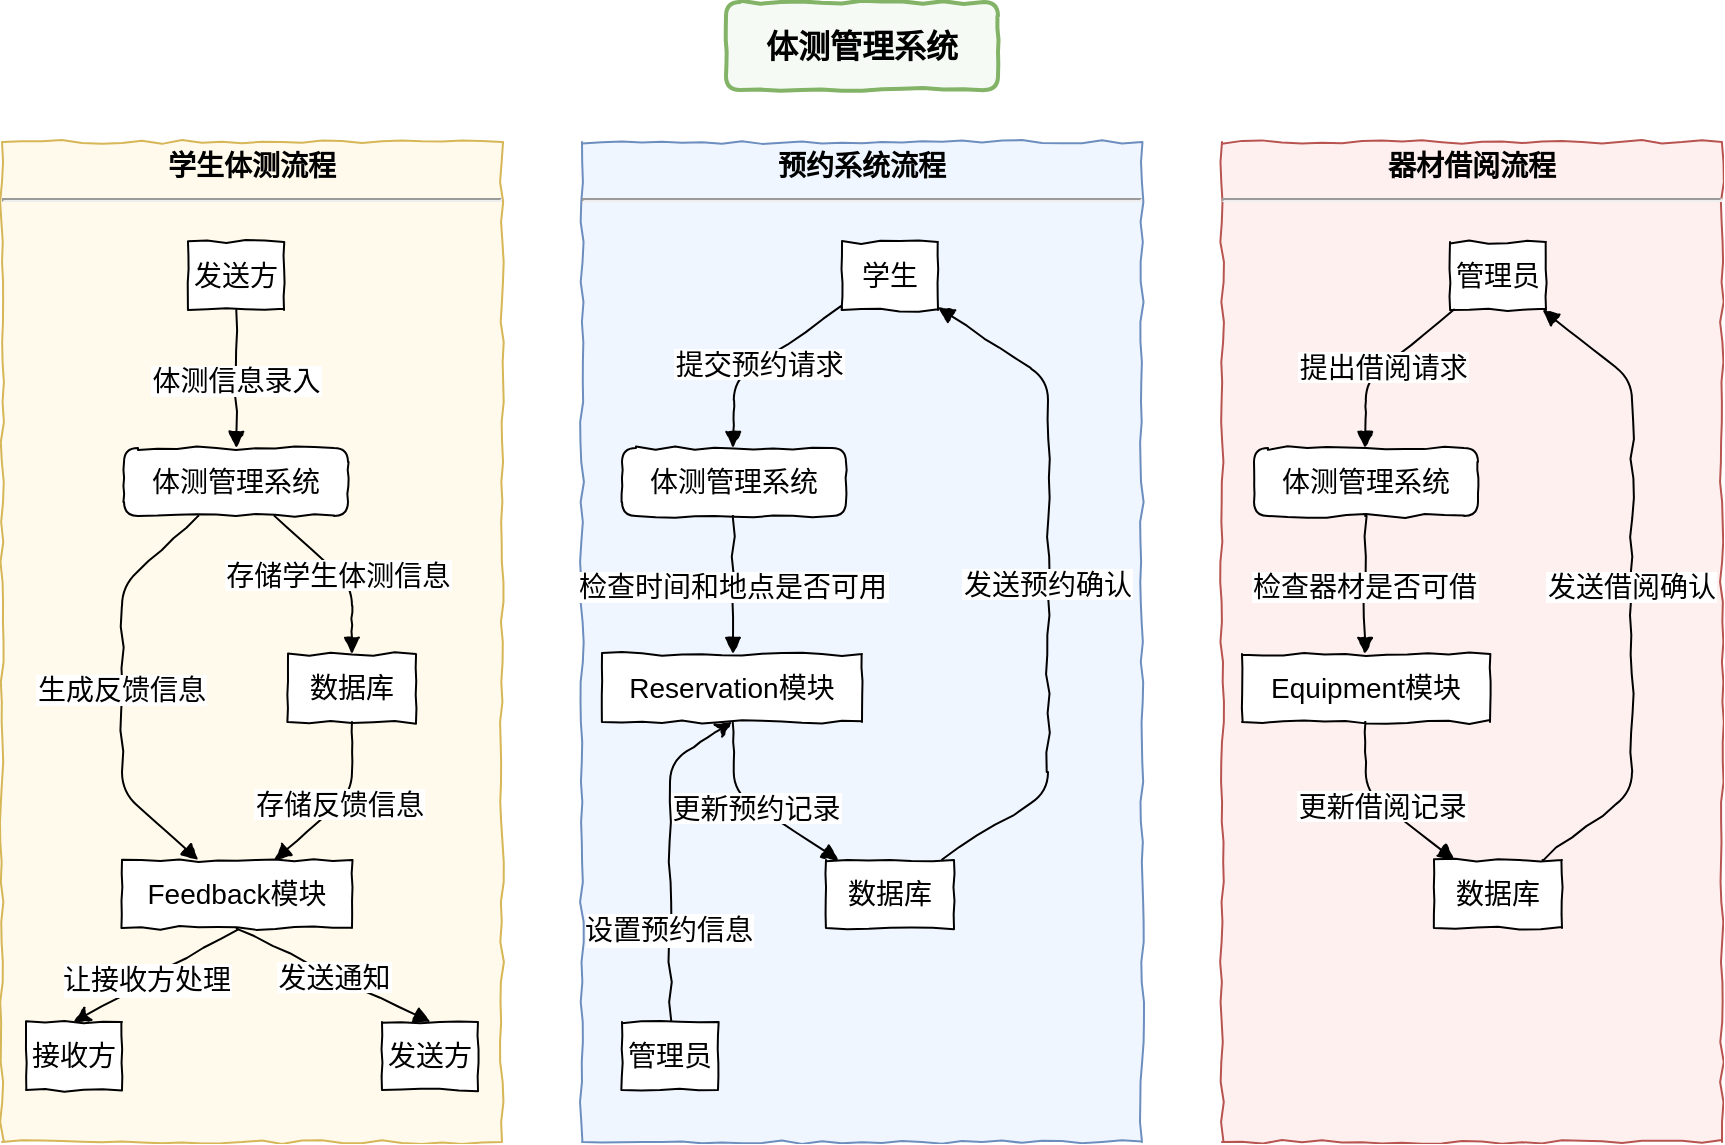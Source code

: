 <mxfile version="22.1.15" type="github">
  <diagram name="第 1 页" id="xN4XWGk8VC5ycQ_dfYP9">
    <mxGraphModel dx="1943" dy="1802" grid="1" gridSize="10" guides="1" tooltips="1" connect="1" arrows="1" fold="1" page="1" pageScale="1" pageWidth="827" pageHeight="1169" math="0" shadow="0">
      <root>
        <mxCell id="0" />
        <mxCell id="1" parent="0" />
        <mxCell id="uPk-LLjLXFfj8x_UKwPp-33" value="&lt;p style=&quot;margin: 4px 0px 0px; text-align: center; font-size: 14px;&quot;&gt;&lt;b style=&quot;font-size: 14px;&quot;&gt;器材借阅流程&lt;/b&gt;&lt;br style=&quot;font-size: 14px;&quot;&gt;&lt;/p&gt;&lt;hr style=&quot;font-size: 14px;&quot;&gt;&lt;div style=&quot;height: 2px; font-size: 14px;&quot;&gt;&lt;/div&gt;" style="verticalAlign=top;align=left;overflow=fill;fontSize=14;fontFamily=Helvetica;html=1;whiteSpace=wrap;fillColor=#FFF0F0;strokeColor=#b85450;comic=1;" vertex="1" parent="1">
          <mxGeometry x="180" y="-250" width="250" height="500" as="geometry" />
        </mxCell>
        <mxCell id="uPk-LLjLXFfj8x_UKwPp-32" value="&lt;p style=&quot;margin: 4px 0px 0px; text-align: center; font-size: 14px;&quot;&gt;&lt;b style=&quot;font-size: 14px;&quot;&gt;预约系统流程&lt;/b&gt;&lt;br style=&quot;font-size: 14px;&quot;&gt;&lt;/p&gt;&lt;hr style=&quot;font-size: 14px;&quot;&gt;&lt;div style=&quot;height: 2px; font-size: 14px;&quot;&gt;&lt;/div&gt;" style="verticalAlign=top;align=left;overflow=fill;fontSize=14;fontFamily=Helvetica;html=1;whiteSpace=wrap;fillColor=#F0F6FF;strokeColor=#6c8ebf;comic=1;" vertex="1" parent="1">
          <mxGeometry x="-140" y="-250" width="280" height="500" as="geometry" />
        </mxCell>
        <mxCell id="uPk-LLjLXFfj8x_UKwPp-31" value="&lt;p style=&quot;margin: 4px 0px 0px; text-align: center; font-size: 14px;&quot;&gt;&lt;b style=&quot;font-size: 14px;&quot;&gt;学生体测流程&lt;/b&gt;&lt;br style=&quot;font-size: 14px;&quot;&gt;&lt;/p&gt;&lt;hr style=&quot;font-size: 14px;&quot;&gt;&lt;div style=&quot;height: 2px; font-size: 14px;&quot;&gt;&lt;/div&gt;" style="verticalAlign=top;align=left;overflow=fill;fontSize=14;fontFamily=Helvetica;html=1;whiteSpace=wrap;fillColor=#FFFAEB;strokeColor=#d6b656;comic=1;" vertex="1" parent="1">
          <mxGeometry x="-430" y="-250" width="250" height="500" as="geometry" />
        </mxCell>
        <mxCell id="uPk-LLjLXFfj8x_UKwPp-1" value="发送方" style="whiteSpace=wrap;strokeWidth=1;fontSize=14;labelBorderColor=none;comic=1;" vertex="1" parent="1">
          <mxGeometry x="-337" y="-200" width="48" height="34" as="geometry" />
        </mxCell>
        <mxCell id="uPk-LLjLXFfj8x_UKwPp-2" value="体测管理系统" style="rounded=1;absoluteArcSize=1;arcSize=14;whiteSpace=wrap;strokeWidth=1;fontSize=14;labelBorderColor=none;comic=1;" vertex="1" parent="1">
          <mxGeometry x="-369" y="-97" width="112" height="34" as="geometry" />
        </mxCell>
        <mxCell id="uPk-LLjLXFfj8x_UKwPp-3" value="数据库" style="whiteSpace=wrap;strokeWidth=1;fontSize=14;labelBorderColor=none;comic=1;" vertex="1" parent="1">
          <mxGeometry x="-287" y="6" width="64" height="34" as="geometry" />
        </mxCell>
        <mxCell id="uPk-LLjLXFfj8x_UKwPp-37" style="rounded=0;orthogonalLoop=1;jettySize=auto;html=1;entryX=0.5;entryY=0;entryDx=0;entryDy=0;exitX=0.5;exitY=1;exitDx=0;exitDy=0;labelBorderColor=none;comic=1;" edge="1" parent="1" source="uPk-LLjLXFfj8x_UKwPp-4" target="uPk-LLjLXFfj8x_UKwPp-34">
          <mxGeometry relative="1" as="geometry" />
        </mxCell>
        <mxCell id="uPk-LLjLXFfj8x_UKwPp-39" value="让接收方处理" style="edgeLabel;html=1;align=center;verticalAlign=middle;resizable=0;points=[];fontSize=14;labelBorderColor=none;comic=1;" vertex="1" connectable="0" parent="uPk-LLjLXFfj8x_UKwPp-37">
          <mxGeometry x="0.112" y="-1" relative="1" as="geometry">
            <mxPoint as="offset" />
          </mxGeometry>
        </mxCell>
        <mxCell id="uPk-LLjLXFfj8x_UKwPp-4" value="Feedback模块" style="whiteSpace=wrap;strokeWidth=1;fontSize=14;labelBorderColor=none;comic=1;" vertex="1" parent="1">
          <mxGeometry x="-370" y="109" width="115" height="34" as="geometry" />
        </mxCell>
        <mxCell id="uPk-LLjLXFfj8x_UKwPp-5" value="发送方" style="whiteSpace=wrap;strokeWidth=1;fontSize=14;labelBorderColor=none;comic=1;" vertex="1" parent="1">
          <mxGeometry x="-240" y="190" width="48" height="34" as="geometry" />
        </mxCell>
        <mxCell id="uPk-LLjLXFfj8x_UKwPp-6" value="体测信息录入" style="curved=0;startArrow=none;endArrow=block;exitX=0.505;exitY=1;entryX=0.502;entryY=0;rounded=1;jumpStyle=none;fontSize=14;labelBorderColor=none;comic=1;" edge="1" parent="1" source="uPk-LLjLXFfj8x_UKwPp-1" target="uPk-LLjLXFfj8x_UKwPp-2">
          <mxGeometry relative="1" as="geometry">
            <Array as="points" />
          </mxGeometry>
        </mxCell>
        <mxCell id="uPk-LLjLXFfj8x_UKwPp-7" value="存储学生体测信息" style="curved=0;startArrow=none;endArrow=block;exitX=0.672;exitY=1;entryX=0.5;entryY=0;rounded=1;jumpStyle=none;fontSize=14;labelBorderColor=none;comic=1;" edge="1" parent="1" source="uPk-LLjLXFfj8x_UKwPp-2" target="uPk-LLjLXFfj8x_UKwPp-3">
          <mxGeometry relative="1" as="geometry">
            <Array as="points">
              <mxPoint x="-255" y="-28" />
            </Array>
          </mxGeometry>
        </mxCell>
        <mxCell id="uPk-LLjLXFfj8x_UKwPp-8" value="生成反馈信息" style="curved=0;startArrow=none;endArrow=block;exitX=0.332;exitY=1;entryX=0.332;entryY=0;rounded=1;jumpStyle=none;fontSize=14;labelBorderColor=none;comic=1;" edge="1" parent="1" source="uPk-LLjLXFfj8x_UKwPp-2" target="uPk-LLjLXFfj8x_UKwPp-4">
          <mxGeometry relative="1" as="geometry">
            <Array as="points">
              <mxPoint x="-370" y="-28" />
              <mxPoint x="-370" y="75" />
            </Array>
          </mxGeometry>
        </mxCell>
        <mxCell id="uPk-LLjLXFfj8x_UKwPp-9" value="存储反馈信息" style="curved=0;startArrow=none;endArrow=block;exitX=0.5;exitY=1;entryX=0.664;entryY=0;rounded=1;jumpStyle=none;fontSize=14;labelBorderColor=none;comic=1;" edge="1" parent="1" source="uPk-LLjLXFfj8x_UKwPp-3" target="uPk-LLjLXFfj8x_UKwPp-4">
          <mxGeometry relative="1" as="geometry">
            <Array as="points">
              <mxPoint x="-255" y="75" />
            </Array>
          </mxGeometry>
        </mxCell>
        <mxCell id="uPk-LLjLXFfj8x_UKwPp-10" value="发送通知" style="curved=0;startArrow=none;endArrow=block;exitX=0.498;exitY=1;entryX=0.505;entryY=0;rounded=1;jumpStyle=none;fontSize=14;labelBorderColor=none;comic=1;" edge="1" parent="1" source="uPk-LLjLXFfj8x_UKwPp-4" target="uPk-LLjLXFfj8x_UKwPp-5">
          <mxGeometry x="0.008" relative="1" as="geometry">
            <Array as="points" />
            <mxPoint as="offset" />
          </mxGeometry>
        </mxCell>
        <mxCell id="uPk-LLjLXFfj8x_UKwPp-11" value="学生" style="whiteSpace=wrap;strokeWidth=1;fontSize=14;labelBorderColor=none;comic=1;" vertex="1" parent="1">
          <mxGeometry x="-10" y="-200" width="48" height="34" as="geometry" />
        </mxCell>
        <mxCell id="uPk-LLjLXFfj8x_UKwPp-12" value="体测管理系统" style="rounded=1;absoluteArcSize=1;arcSize=14;whiteSpace=wrap;strokeWidth=1;fontSize=14;labelBorderColor=none;comic=1;" vertex="1" parent="1">
          <mxGeometry x="-120" y="-97" width="112" height="34" as="geometry" />
        </mxCell>
        <mxCell id="uPk-LLjLXFfj8x_UKwPp-13" value="Reservation模块" style="whiteSpace=wrap;strokeWidth=1;fontSize=14;labelBorderColor=none;comic=1;" vertex="1" parent="1">
          <mxGeometry x="-130" y="6" width="130" height="34" as="geometry" />
        </mxCell>
        <mxCell id="uPk-LLjLXFfj8x_UKwPp-14" value="数据库" style="whiteSpace=wrap;strokeWidth=1;fontSize=14;labelBorderColor=none;comic=1;" vertex="1" parent="1">
          <mxGeometry x="-18" y="109" width="64" height="34" as="geometry" />
        </mxCell>
        <mxCell id="uPk-LLjLXFfj8x_UKwPp-15" value="提交预约请求" style="curved=0;startArrow=none;endArrow=block;exitX=0.005;exitY=0.962;entryX=0.496;entryY=0;rounded=1;fontSize=14;labelBorderColor=none;comic=1;" edge="1" parent="1" source="uPk-LLjLXFfj8x_UKwPp-11" target="uPk-LLjLXFfj8x_UKwPp-12">
          <mxGeometry relative="1" as="geometry">
            <Array as="points">
              <mxPoint x="-64" y="-131" />
            </Array>
          </mxGeometry>
        </mxCell>
        <mxCell id="uPk-LLjLXFfj8x_UKwPp-16" value="检查时间和地点是否可用" style="curved=0;startArrow=none;endArrow=block;exitX=0.496;exitY=1;entryX=0.504;entryY=0;rounded=1;fontSize=14;labelBorderColor=none;comic=1;" edge="1" parent="1" source="uPk-LLjLXFfj8x_UKwPp-12" target="uPk-LLjLXFfj8x_UKwPp-13">
          <mxGeometry relative="1" as="geometry">
            <Array as="points" />
          </mxGeometry>
        </mxCell>
        <mxCell id="uPk-LLjLXFfj8x_UKwPp-17" value="更新预约记录" style="curved=0;startArrow=none;endArrow=block;exitX=0.504;exitY=1;entryX=0.098;entryY=0;rounded=1;fontSize=14;labelBorderColor=none;comic=1;" edge="1" parent="1" source="uPk-LLjLXFfj8x_UKwPp-13" target="uPk-LLjLXFfj8x_UKwPp-14">
          <mxGeometry relative="1" as="geometry">
            <Array as="points">
              <mxPoint x="-64" y="75" />
            </Array>
          </mxGeometry>
        </mxCell>
        <mxCell id="uPk-LLjLXFfj8x_UKwPp-18" value="发送预约确认" style="curved=0;startArrow=none;endArrow=block;exitX=0.91;exitY=0;entryX=1.005;entryY=0.962;rounded=1;fontSize=14;labelBorderColor=none;comic=1;" edge="1" parent="1" source="uPk-LLjLXFfj8x_UKwPp-14" target="uPk-LLjLXFfj8x_UKwPp-11">
          <mxGeometry relative="1" as="geometry">
            <Array as="points">
              <mxPoint x="93" y="75" />
              <mxPoint x="93" y="-131" />
            </Array>
          </mxGeometry>
        </mxCell>
        <mxCell id="uPk-LLjLXFfj8x_UKwPp-19" value="管理员" style="whiteSpace=wrap;strokeWidth=1;fontSize=14;labelBorderColor=none;comic=1;" vertex="1" parent="1">
          <mxGeometry x="294" y="-200" width="48" height="34" as="geometry" />
        </mxCell>
        <mxCell id="uPk-LLjLXFfj8x_UKwPp-20" value="体测管理系统" style="rounded=1;absoluteArcSize=1;arcSize=14;whiteSpace=wrap;strokeWidth=1;fontSize=14;labelBorderColor=none;comic=1;" vertex="1" parent="1">
          <mxGeometry x="196" y="-97" width="112" height="34" as="geometry" />
        </mxCell>
        <mxCell id="uPk-LLjLXFfj8x_UKwPp-21" value="Equipment模块" style="whiteSpace=wrap;strokeWidth=1;fontSize=14;labelBorderColor=none;comic=1;" vertex="1" parent="1">
          <mxGeometry x="190" y="6" width="124" height="34" as="geometry" />
        </mxCell>
        <mxCell id="uPk-LLjLXFfj8x_UKwPp-22" value="数据库" style="whiteSpace=wrap;strokeWidth=1;fontSize=14;labelBorderColor=none;comic=1;" vertex="1" parent="1">
          <mxGeometry x="286" y="109" width="64" height="34" as="geometry" />
        </mxCell>
        <mxCell id="uPk-LLjLXFfj8x_UKwPp-23" value="提出借阅请求" style="curved=0;startArrow=none;endArrow=block;exitX=0.046;exitY=1;entryX=0.496;entryY=0;rounded=1;fontSize=14;labelBorderColor=none;comic=1;" edge="1" parent="1" source="uPk-LLjLXFfj8x_UKwPp-19" target="uPk-LLjLXFfj8x_UKwPp-20">
          <mxGeometry relative="1" as="geometry">
            <Array as="points">
              <mxPoint x="252" y="-131" />
            </Array>
          </mxGeometry>
        </mxCell>
        <mxCell id="uPk-LLjLXFfj8x_UKwPp-24" value="检查器材是否可借" style="curved=0;startArrow=none;endArrow=block;exitX=0.496;exitY=1;entryX=0.496;entryY=0;rounded=1;fontSize=14;labelBorderColor=none;comic=1;" edge="1" parent="1" source="uPk-LLjLXFfj8x_UKwPp-20" target="uPk-LLjLXFfj8x_UKwPp-21">
          <mxGeometry relative="1" as="geometry">
            <Array as="points" />
          </mxGeometry>
        </mxCell>
        <mxCell id="uPk-LLjLXFfj8x_UKwPp-25" value="更新借阅记录" style="curved=0;startArrow=none;endArrow=block;exitX=0.496;exitY=1;entryX=0.16;entryY=0;rounded=1;fontSize=14;labelBorderColor=none;comic=1;" edge="1" parent="1" source="uPk-LLjLXFfj8x_UKwPp-21" target="uPk-LLjLXFfj8x_UKwPp-22">
          <mxGeometry relative="1" as="geometry">
            <Array as="points">
              <mxPoint x="252" y="75" />
            </Array>
          </mxGeometry>
        </mxCell>
        <mxCell id="uPk-LLjLXFfj8x_UKwPp-26" value="发送借阅确认" style="curved=0;startArrow=none;endArrow=block;exitX=0.848;exitY=0;entryX=0.964;entryY=1;rounded=1;fontSize=14;labelBorderColor=none;comic=1;" edge="1" parent="1" source="uPk-LLjLXFfj8x_UKwPp-22" target="uPk-LLjLXFfj8x_UKwPp-19">
          <mxGeometry relative="1" as="geometry">
            <Array as="points">
              <mxPoint x="385" y="75" />
              <mxPoint x="385" y="-131" />
            </Array>
          </mxGeometry>
        </mxCell>
        <mxCell id="uPk-LLjLXFfj8x_UKwPp-27" value="体测管理系统" style="rounded=1;absoluteArcSize=1;arcSize=14;whiteSpace=wrap;strokeWidth=2;fontSize=16;fillColor=#F5FAF5;strokeColor=#82b366;fontStyle=1;comic=1;" vertex="1" parent="1">
          <mxGeometry x="-68" y="-320" width="136" height="44" as="geometry" />
        </mxCell>
        <mxCell id="uPk-LLjLXFfj8x_UKwPp-34" value="接收方" style="whiteSpace=wrap;strokeWidth=1;fontSize=14;labelBorderColor=none;comic=1;" vertex="1" parent="1">
          <mxGeometry x="-418" y="190" width="48" height="34" as="geometry" />
        </mxCell>
        <mxCell id="uPk-LLjLXFfj8x_UKwPp-41" style="rounded=1;orthogonalLoop=1;jettySize=auto;html=1;entryX=0.5;entryY=1;entryDx=0;entryDy=0;curved=0;labelBorderColor=none;comic=1;" edge="1" parent="1" source="uPk-LLjLXFfj8x_UKwPp-40" target="uPk-LLjLXFfj8x_UKwPp-13">
          <mxGeometry relative="1" as="geometry">
            <Array as="points">
              <mxPoint x="-96" y="60" />
            </Array>
          </mxGeometry>
        </mxCell>
        <mxCell id="uPk-LLjLXFfj8x_UKwPp-42" value="设置预约信息" style="edgeLabel;html=1;align=center;verticalAlign=middle;resizable=0;points=[];fontSize=14;labelBorderColor=none;comic=1;" vertex="1" connectable="0" parent="uPk-LLjLXFfj8x_UKwPp-41">
          <mxGeometry x="-0.451" y="1" relative="1" as="geometry">
            <mxPoint as="offset" />
          </mxGeometry>
        </mxCell>
        <mxCell id="uPk-LLjLXFfj8x_UKwPp-40" value="管理员" style="whiteSpace=wrap;strokeWidth=1;fontSize=14;labelBorderColor=none;comic=1;" vertex="1" parent="1">
          <mxGeometry x="-120" y="190" width="48" height="34" as="geometry" />
        </mxCell>
      </root>
    </mxGraphModel>
  </diagram>
</mxfile>
